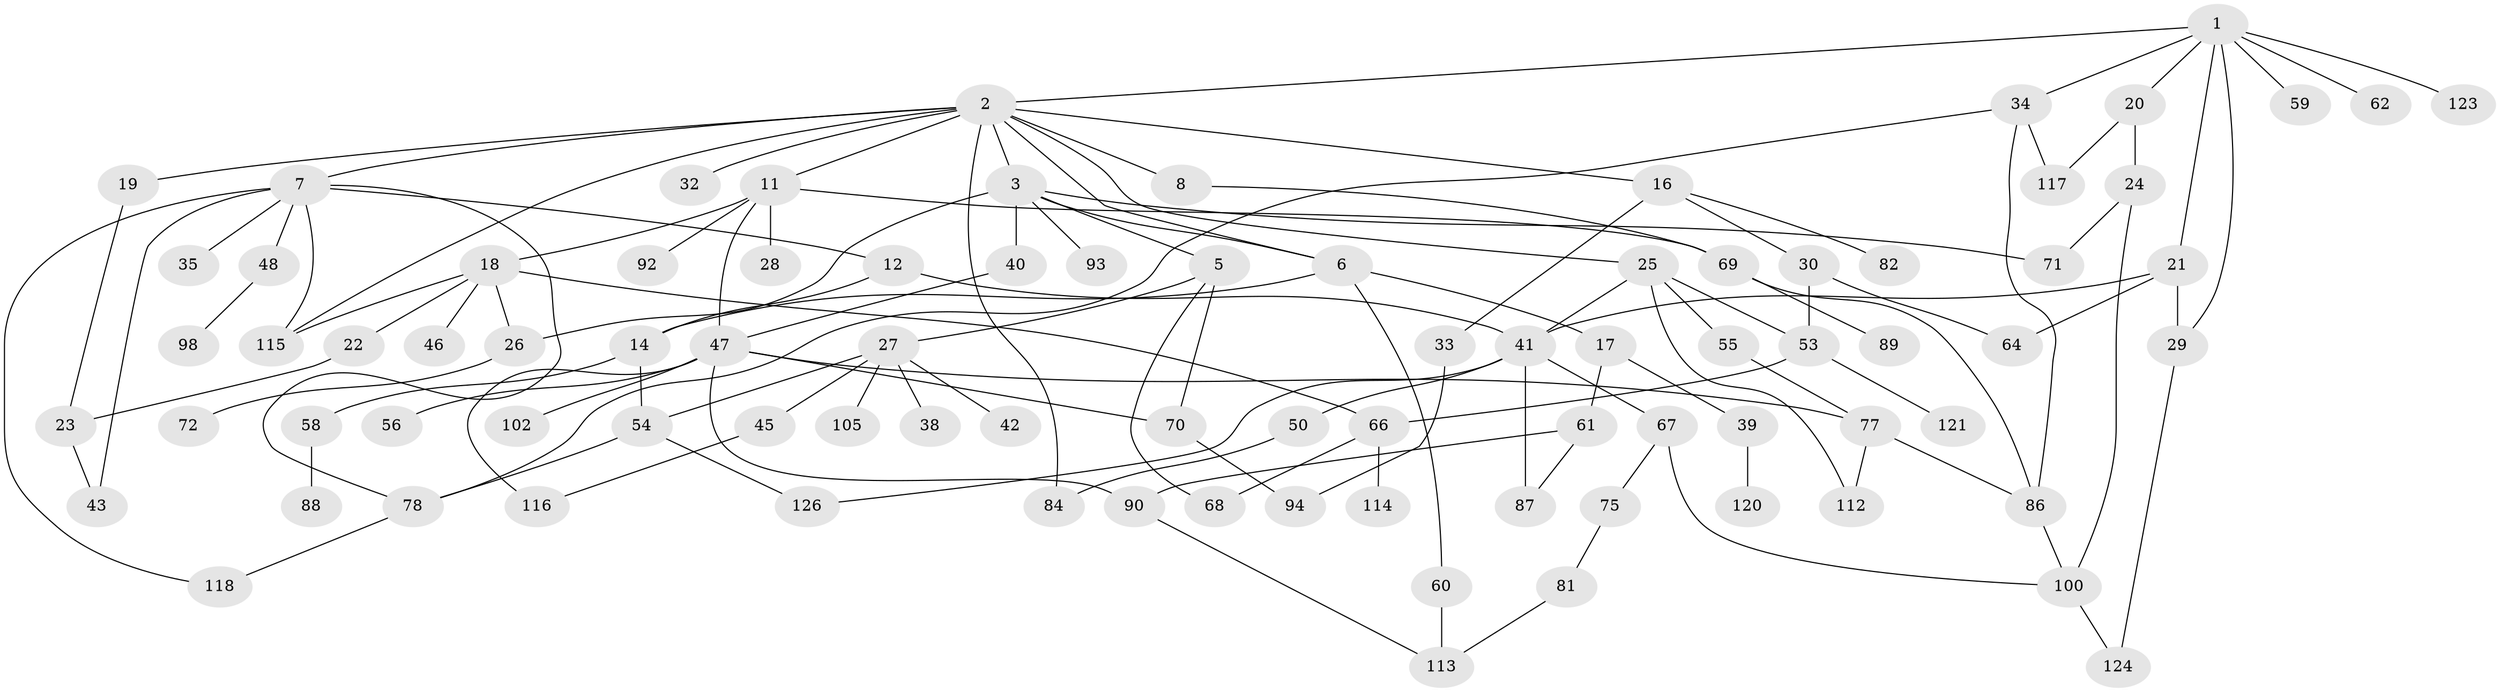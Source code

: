 // Generated by graph-tools (version 1.1) at 2025/23/03/03/25 07:23:34]
// undirected, 87 vertices, 124 edges
graph export_dot {
graph [start="1"]
  node [color=gray90,style=filled];
  1 [super="+10"];
  2 [super="+13"];
  3 [super="+4"];
  5;
  6 [super="+31"];
  7 [super="+9"];
  8;
  11 [super="+15"];
  12 [super="+97"];
  14 [super="+85"];
  16;
  17 [super="+36"];
  18 [super="+51"];
  19;
  20 [super="+37"];
  21 [super="+91"];
  22;
  23 [super="+52"];
  24 [super="+63"];
  25 [super="+74"];
  26;
  27 [super="+44"];
  28;
  29 [super="+107"];
  30;
  32;
  33 [super="+127"];
  34 [super="+57"];
  35;
  38;
  39 [super="+101"];
  40;
  41 [super="+95"];
  42;
  43 [super="+76"];
  45 [super="+108"];
  46;
  47 [super="+49"];
  48 [super="+73"];
  50 [super="+110"];
  53 [super="+79"];
  54 [super="+99"];
  55;
  56;
  58 [super="+65"];
  59 [super="+103"];
  60;
  61 [super="+104"];
  62;
  64 [super="+111"];
  66;
  67;
  68;
  69 [super="+125"];
  70 [super="+96"];
  71;
  72;
  75;
  77 [super="+83"];
  78 [super="+80"];
  81;
  82 [super="+109"];
  84;
  86;
  87;
  88 [super="+128"];
  89;
  90;
  92;
  93;
  94;
  98;
  100 [super="+106"];
  102;
  105;
  112;
  113;
  114;
  115 [super="+122"];
  116;
  117;
  118 [super="+119"];
  120;
  121;
  123;
  124;
  126;
  1 -- 2;
  1 -- 20;
  1 -- 34;
  1 -- 62;
  1 -- 123;
  1 -- 21;
  1 -- 59;
  1 -- 29;
  2 -- 3;
  2 -- 7;
  2 -- 8;
  2 -- 11;
  2 -- 16;
  2 -- 19;
  2 -- 25;
  2 -- 84;
  2 -- 115;
  2 -- 32;
  2 -- 6;
  3 -- 5;
  3 -- 6;
  3 -- 40;
  3 -- 71;
  3 -- 26;
  3 -- 93;
  5 -- 27;
  5 -- 68;
  5 -- 70;
  6 -- 14;
  6 -- 17 [weight=2];
  6 -- 60;
  7 -- 12;
  7 -- 43;
  7 -- 48;
  7 -- 115;
  7 -- 78;
  7 -- 35;
  7 -- 118;
  8 -- 69;
  11 -- 18;
  11 -- 28;
  11 -- 69;
  11 -- 92;
  11 -- 47;
  12 -- 14;
  12 -- 41;
  14 -- 58;
  14 -- 54;
  16 -- 30;
  16 -- 33;
  16 -- 82;
  17 -- 39;
  17 -- 61;
  18 -- 22;
  18 -- 46;
  18 -- 66;
  18 -- 26;
  18 -- 115;
  19 -- 23;
  20 -- 24;
  20 -- 117;
  21 -- 41;
  21 -- 64;
  21 -- 29;
  22 -- 23;
  23 -- 43;
  24 -- 71;
  24 -- 100;
  25 -- 55;
  25 -- 112;
  25 -- 53;
  25 -- 41;
  26 -- 72;
  27 -- 38;
  27 -- 42;
  27 -- 105;
  27 -- 45;
  27 -- 54;
  29 -- 124;
  30 -- 53;
  30 -- 64;
  33 -- 94;
  34 -- 78;
  34 -- 117;
  34 -- 86;
  39 -- 120;
  40 -- 47;
  41 -- 50;
  41 -- 67;
  41 -- 87 [weight=2];
  41 -- 126;
  45 -- 116;
  47 -- 70;
  47 -- 90;
  47 -- 102;
  47 -- 116;
  47 -- 56;
  47 -- 77;
  48 -- 98;
  50 -- 84;
  53 -- 66;
  53 -- 121;
  54 -- 78;
  54 -- 126;
  55 -- 77;
  58 -- 88;
  60 -- 113;
  61 -- 90;
  61 -- 87;
  66 -- 114;
  66 -- 68;
  67 -- 75;
  67 -- 100;
  69 -- 89;
  69 -- 86;
  70 -- 94;
  75 -- 81;
  77 -- 112;
  77 -- 86;
  78 -- 118;
  81 -- 113;
  86 -- 100;
  90 -- 113;
  100 -- 124;
}
